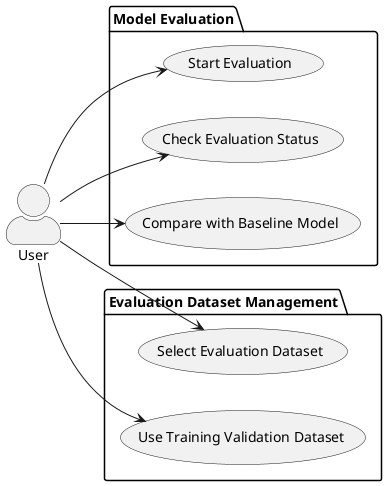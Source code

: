@startuml use-cases-evaluation
left to right direction
skinparam actorStyle awesome
actor User

package "Model Evaluation" {
    usecase StartEvaluation as "Start Evaluation"
    usecase CheckEvaluationStatus as "Check Evaluation Status"
    usecase CompareWithBaseline as "Compare with Baseline Model"
}

package "Evaluation Dataset Management" {
    usecase SelectEvaluationDataset as "Select Evaluation Dataset"
    usecase UseTrainingValidationDataset as "Use Training Validation Dataset"
}

User --> StartEvaluation
User --> CheckEvaluationStatus
User --> CompareWithBaseline
User --> SelectEvaluationDataset
User --> UseTrainingValidationDataset

@enduml
